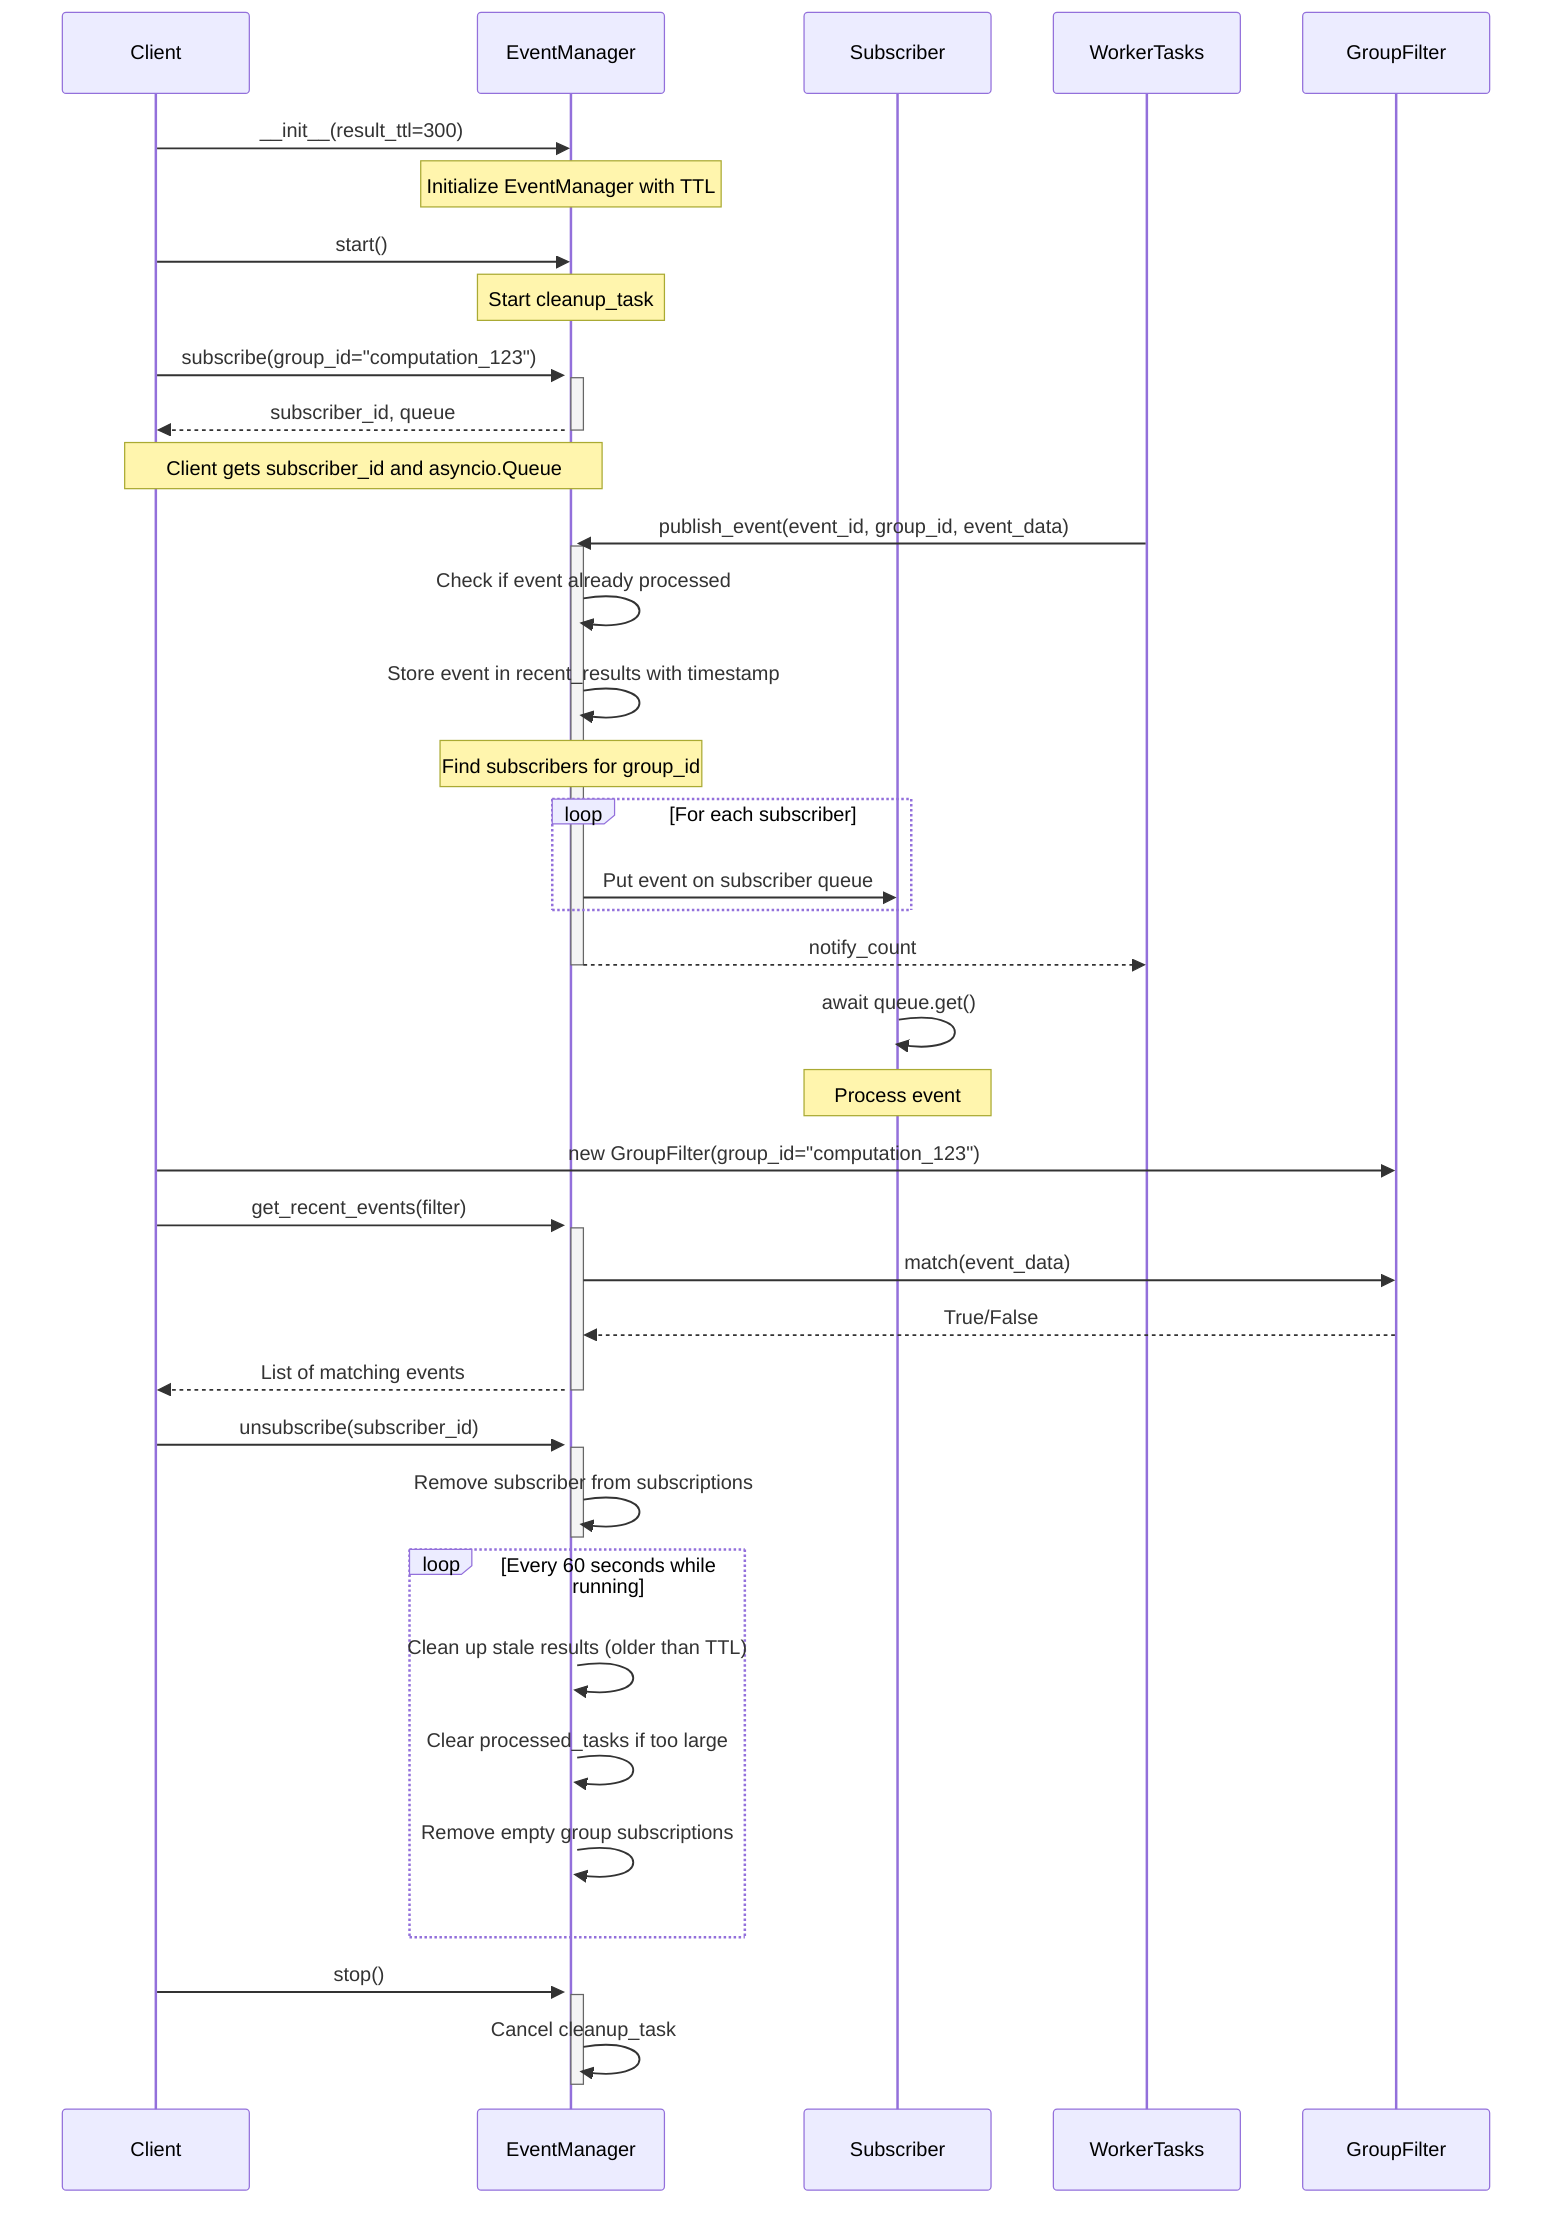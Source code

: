 sequenceDiagram
    participant Client as Client
    participant EM as EventManager
    participant Subscriber as Subscriber
    participant WorkerTasks as WorkerTasks
    participant Filter as GroupFilter

    %% Initialization and lifecycle
    Client->>EM: __init__(result_ttl=300)
    Note over EM: Initialize EventManager with TTL
    Client->>EM: start()
    activate EM
    Note over EM: Start cleanup_task

    %% Subscription workflow
    Client->>EM: subscribe(group_id="computation_123")
    activate EM
    EM-->>Client: subscriber_id, queue
    deactivate EM
    Note over Client, EM: Client gets subscriber_id and asyncio.Queue

    %% Event publishing workflow
    WorkerTasks->>EM: publish_event(event_id, group_id, event_data)
    activate EM
    EM->>EM: Check if event already processed
    EM->>EM: Store event in recent_results with timestamp
    Note over EM: Find subscribers for group_id

    loop For each subscriber
        EM->>Subscriber: Put event on subscriber queue
    end
    EM-->>WorkerTasks: notify_count
    deactivate EM

    %% Subscriber receiving events
    Subscriber->>Subscriber: await queue.get()
    Note over Subscriber: Process event

    %% Querying historical events
    Client->>Filter: new GroupFilter(group_id="computation_123")
    Client->>EM: get_recent_events(filter)
    activate EM
    EM->>Filter: match(event_data)
    Filter-->>EM: True/False
    EM-->>Client: List of matching events
    deactivate EM

    %% Unsubscribe workflow
    Client->>EM: unsubscribe(subscriber_id)
    activate EM
    EM->>EM: Remove subscriber from subscriptions
    deactivate EM

    %% Background cleanup
    loop Every 60 seconds while running
        EM->>EM: Clean up stale results (older than TTL)
        EM->>EM: Clear processed_tasks if too large
        EM->>EM: Remove empty group subscriptions
    end

    %% Shutdown
    Client->>EM: stop()
    activate EM
    EM->>EM: Cancel cleanup_task
    deactivate EM